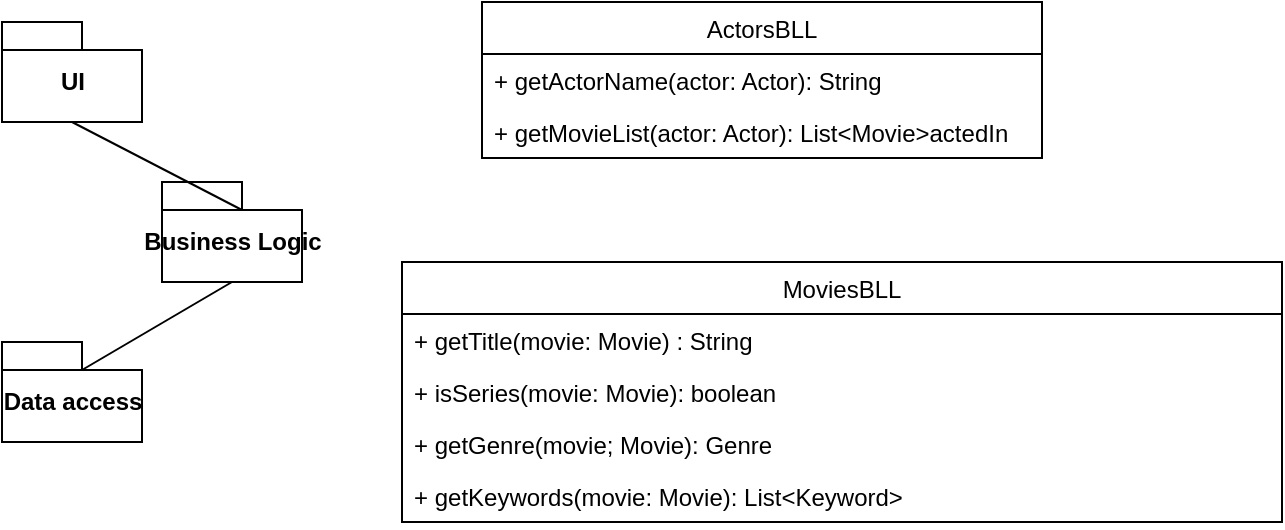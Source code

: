 <mxfile version="14.8.0" type="github">
  <diagram id="C5RBs43oDa-KdzZeNtuy" name="Page-1">
    <mxGraphModel dx="1422" dy="762" grid="1" gridSize="10" guides="1" tooltips="1" connect="1" arrows="1" fold="1" page="1" pageScale="1" pageWidth="827" pageHeight="1169" math="0" shadow="0">
      <root>
        <mxCell id="WIyWlLk6GJQsqaUBKTNV-0" />
        <mxCell id="WIyWlLk6GJQsqaUBKTNV-1" parent="WIyWlLk6GJQsqaUBKTNV-0" />
        <mxCell id="ZcQICFN3pboLleZFokSh-3" value="UI" style="shape=folder;fontStyle=1;spacingTop=10;tabWidth=40;tabHeight=14;tabPosition=left;html=1;" vertex="1" parent="WIyWlLk6GJQsqaUBKTNV-1">
          <mxGeometry x="80" y="20" width="70" height="50" as="geometry" />
        </mxCell>
        <mxCell id="ZcQICFN3pboLleZFokSh-5" value="Business Logic" style="shape=folder;fontStyle=1;spacingTop=10;tabWidth=40;tabHeight=14;tabPosition=left;html=1;" vertex="1" parent="WIyWlLk6GJQsqaUBKTNV-1">
          <mxGeometry x="160" y="100" width="70" height="50" as="geometry" />
        </mxCell>
        <mxCell id="ZcQICFN3pboLleZFokSh-6" value="Data access" style="shape=folder;fontStyle=1;spacingTop=10;tabWidth=40;tabHeight=14;tabPosition=left;html=1;" vertex="1" parent="WIyWlLk6GJQsqaUBKTNV-1">
          <mxGeometry x="80" y="180" width="70" height="50" as="geometry" />
        </mxCell>
        <mxCell id="ZcQICFN3pboLleZFokSh-7" value="" style="endArrow=none;html=1;entryX=0.5;entryY=1;entryDx=0;entryDy=0;entryPerimeter=0;exitX=0;exitY=0;exitDx=40;exitDy=14;exitPerimeter=0;" edge="1" parent="WIyWlLk6GJQsqaUBKTNV-1" source="ZcQICFN3pboLleZFokSh-5" target="ZcQICFN3pboLleZFokSh-3">
          <mxGeometry width="50" height="50" relative="1" as="geometry">
            <mxPoint x="390" y="220" as="sourcePoint" />
            <mxPoint x="440" y="170" as="targetPoint" />
          </mxGeometry>
        </mxCell>
        <mxCell id="ZcQICFN3pboLleZFokSh-8" value="" style="endArrow=none;html=1;entryX=0.5;entryY=1;entryDx=0;entryDy=0;entryPerimeter=0;exitX=0;exitY=0;exitDx=40;exitDy=14;exitPerimeter=0;" edge="1" parent="WIyWlLk6GJQsqaUBKTNV-1" source="ZcQICFN3pboLleZFokSh-6" target="ZcQICFN3pboLleZFokSh-5">
          <mxGeometry width="50" height="50" relative="1" as="geometry">
            <mxPoint x="390" y="220" as="sourcePoint" />
            <mxPoint x="440" y="170" as="targetPoint" />
          </mxGeometry>
        </mxCell>
        <mxCell id="ZcQICFN3pboLleZFokSh-9" value="ActorsBLL" style="swimlane;fontStyle=0;childLayout=stackLayout;horizontal=1;startSize=26;fillColor=none;horizontalStack=0;resizeParent=1;resizeParentMax=0;resizeLast=0;collapsible=1;marginBottom=0;" vertex="1" parent="WIyWlLk6GJQsqaUBKTNV-1">
          <mxGeometry x="320" y="10" width="280" height="78" as="geometry" />
        </mxCell>
        <mxCell id="ZcQICFN3pboLleZFokSh-10" value="+ getActorName(actor: Actor): String" style="text;strokeColor=none;fillColor=none;align=left;verticalAlign=top;spacingLeft=4;spacingRight=4;overflow=hidden;rotatable=0;points=[[0,0.5],[1,0.5]];portConstraint=eastwest;" vertex="1" parent="ZcQICFN3pboLleZFokSh-9">
          <mxGeometry y="26" width="280" height="26" as="geometry" />
        </mxCell>
        <mxCell id="ZcQICFN3pboLleZFokSh-11" value="+ getMovieList(actor: Actor): List&lt;Movie&gt;actedIn" style="text;strokeColor=none;fillColor=none;align=left;verticalAlign=top;spacingLeft=4;spacingRight=4;overflow=hidden;rotatable=0;points=[[0,0.5],[1,0.5]];portConstraint=eastwest;" vertex="1" parent="ZcQICFN3pboLleZFokSh-9">
          <mxGeometry y="52" width="280" height="26" as="geometry" />
        </mxCell>
        <mxCell id="ZcQICFN3pboLleZFokSh-13" value="MoviesBLL" style="swimlane;fontStyle=0;childLayout=stackLayout;horizontal=1;startSize=26;fillColor=none;horizontalStack=0;resizeParent=1;resizeParentMax=0;resizeLast=0;collapsible=1;marginBottom=0;" vertex="1" parent="WIyWlLk6GJQsqaUBKTNV-1">
          <mxGeometry x="280" y="140" width="440" height="130" as="geometry" />
        </mxCell>
        <mxCell id="ZcQICFN3pboLleZFokSh-14" value="+ getTitle(movie: Movie) : String" style="text;strokeColor=none;fillColor=none;align=left;verticalAlign=top;spacingLeft=4;spacingRight=4;overflow=hidden;rotatable=0;points=[[0,0.5],[1,0.5]];portConstraint=eastwest;" vertex="1" parent="ZcQICFN3pboLleZFokSh-13">
          <mxGeometry y="26" width="440" height="26" as="geometry" />
        </mxCell>
        <mxCell id="ZcQICFN3pboLleZFokSh-15" value="+ isSeries(movie: Movie): boolean" style="text;strokeColor=none;fillColor=none;align=left;verticalAlign=top;spacingLeft=4;spacingRight=4;overflow=hidden;rotatable=0;points=[[0,0.5],[1,0.5]];portConstraint=eastwest;" vertex="1" parent="ZcQICFN3pboLleZFokSh-13">
          <mxGeometry y="52" width="440" height="26" as="geometry" />
        </mxCell>
        <mxCell id="ZcQICFN3pboLleZFokSh-16" value="+ getGenre(movie; Movie): Genre&#xa;" style="text;strokeColor=none;fillColor=none;align=left;verticalAlign=top;spacingLeft=4;spacingRight=4;overflow=hidden;rotatable=0;points=[[0,0.5],[1,0.5]];portConstraint=eastwest;" vertex="1" parent="ZcQICFN3pboLleZFokSh-13">
          <mxGeometry y="78" width="440" height="26" as="geometry" />
        </mxCell>
        <mxCell id="ZcQICFN3pboLleZFokSh-18" value="+ getKeywords(movie: Movie): List&lt;Keyword&gt;" style="text;strokeColor=none;fillColor=none;align=left;verticalAlign=top;spacingLeft=4;spacingRight=4;overflow=hidden;rotatable=0;points=[[0,0.5],[1,0.5]];portConstraint=eastwest;" vertex="1" parent="ZcQICFN3pboLleZFokSh-13">
          <mxGeometry y="104" width="440" height="26" as="geometry" />
        </mxCell>
      </root>
    </mxGraphModel>
  </diagram>
</mxfile>

